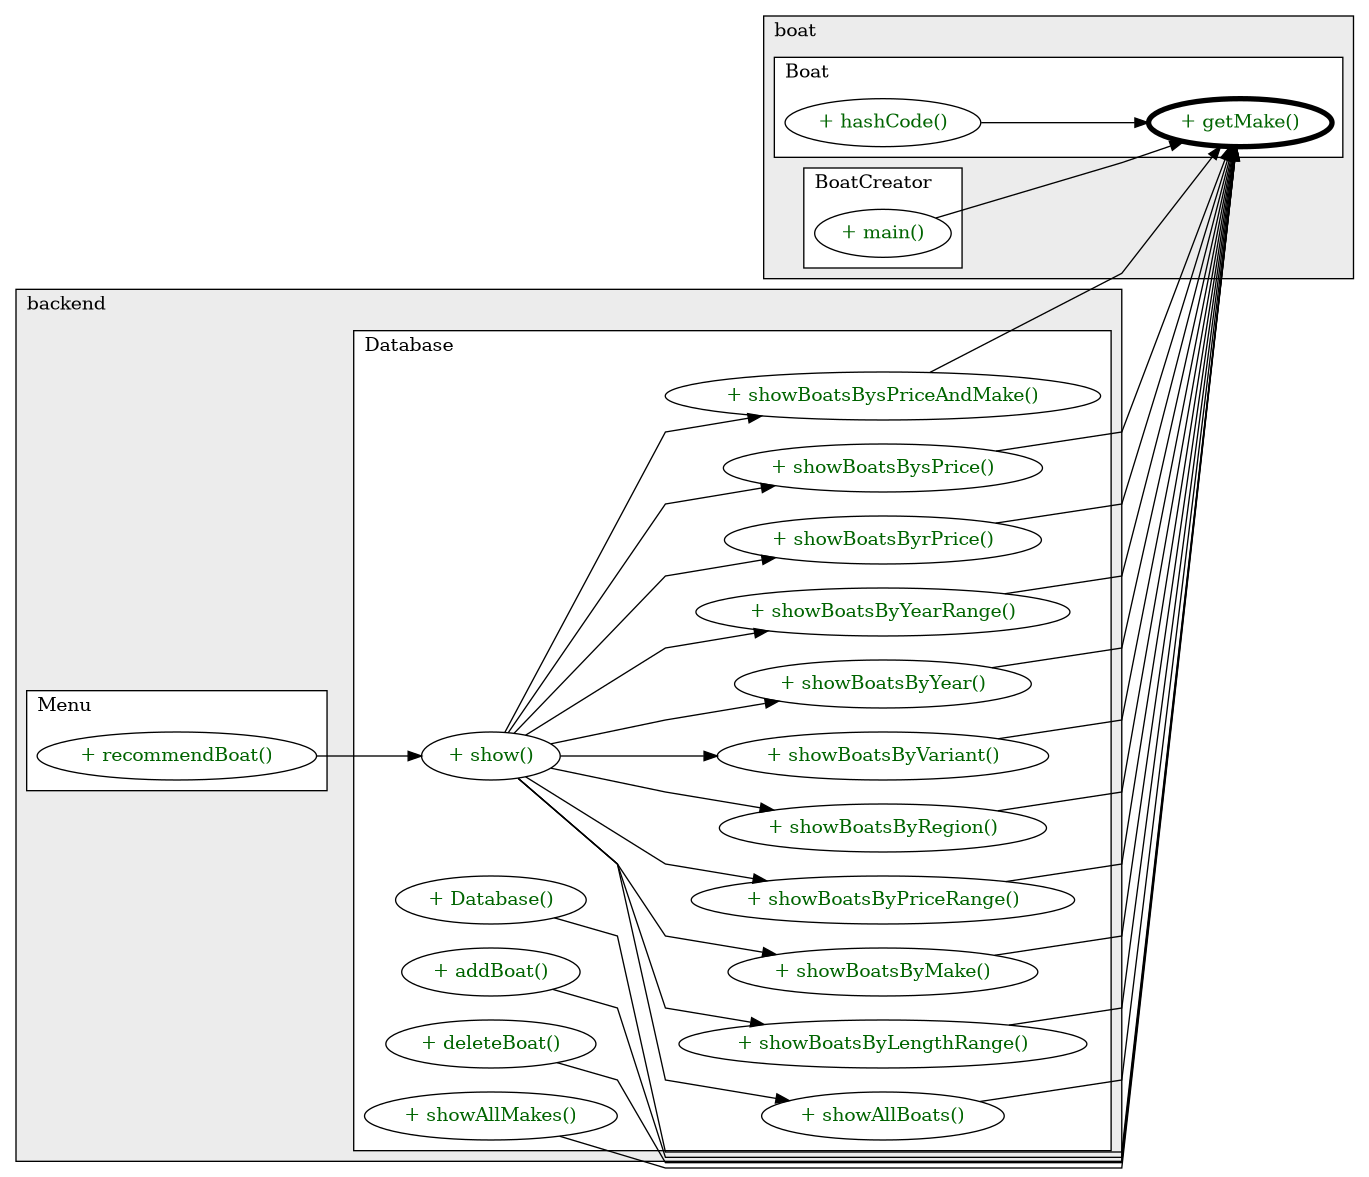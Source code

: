 @startuml

/' diagram meta data start
config=CallConfiguration;
{
  "rootMethod": "boat.Boat#getMake()",
  "projectClassification": {
    "searchMode": "OpenProject", // OpenProject, AllProjects
    "includedProjects": "",
    "pathEndKeywords": "*.impl",
    "isClientPath": "",
    "isClientName": "",
    "isTestPath": "",
    "isTestName": "",
    "isMappingPath": "",
    "isMappingName": "",
    "isDataAccessPath": "",
    "isDataAccessName": "",
    "isDataStructurePath": "",
    "isDataStructureName": "",
    "isInterfaceStructuresPath": "",
    "isInterfaceStructuresName": "",
    "isEntryPointPath": "",
    "isEntryPointName": "",
    "treatFinalFieldsAsMandatory": false
  },
  "graphRestriction": {
    "classPackageExcludeFilter": "",
    "classPackageIncludeFilter": "",
    "classNameExcludeFilter": "",
    "classNameIncludeFilter": "",
    "methodNameExcludeFilter": "",
    "methodNameIncludeFilter": "",
    "removeByInheritance": "", // inheritance/annotation based filtering is done in a second step
    "removeByAnnotation": "",
    "removeByClassPackage": "", // cleanup the graph after inheritance/annotation based filtering is done
    "removeByClassName": "",
    "cutMappings": false,
    "cutEnum": false,
    "cutTests": true,
    "cutClient": true,
    "cutDataAccess": false,
    "cutInterfaceStructures": false,
    "cutDataStructures": false,
    "cutGetterAndSetter": false,
    "cutConstructors": false
  },
  "graphTraversal": {
    "forwardDepth": 3,
    "backwardDepth": 3,
    "classPackageExcludeFilter": "",
    "classPackageIncludeFilter": "",
    "classNameExcludeFilter": "",
    "classNameIncludeFilter": "",
    "methodNameExcludeFilter": "",
    "methodNameIncludeFilter": "",
    "hideMappings": false,
    "hideDataStructures": false,
    "hidePrivateMethods": true,
    "hideInterfaceCalls": true, // indirection: implementation -> interface (is hidden) -> implementation
    "onlyShowApplicationEntryPoints": false, // root node is included
    "useMethodCallsForStructureDiagram": "ForwardOnly" // ForwardOnly, BothDirections, No
  },
  "details": {
    "aggregation": "GroupByClass", // ByClass, GroupByClass, None
    "showMethodParametersTypes": false,
    "showMethodParametersNames": false,
    "showMethodReturnType": false,
    "showPackageLevels": 2,
    "showCallOrder": false,
    "edgeMode": "MethodsOnly", // TypesOnly, MethodsOnly, TypesAndMethods, MethodsAndDirectTypeUsage
    "showDetailedClassStructure": false
  },
  "rootClass": "boat.Boat",
  "extensionCallbackMethod": "" // qualified.class.name#methodName - signature: public static String method(String)
}
diagram meta data end '/



digraph g {
    rankdir="LR"
    splines=polyline
    

'nodes 
subgraph cluster_3029312 { 
   	label=boat
	labeljust=l
	fillcolor="#ececec"
	style=filled
   
   subgraph cluster_1599376050 { 
   	label=Boat
	labeljust=l
	fillcolor=white
	style=filled
   
   Boat3029312XXXgetMake0[
	label="+ getMake()"
	style=filled
	fillcolor=white
	tooltip="Boat

null"
	penwidth=4
	fontcolor=darkgreen
];

Boat3029312XXXhashCode0[
	label="+ hashCode()"
	style=filled
	fillcolor=white
	tooltip="Boat

null"
	fontcolor=darkgreen
];
} 

subgraph cluster_1986416898 { 
   	label=BoatCreator
	labeljust=l
	fillcolor=white
	style=filled
   
   BoatCreator3029312XXXmain1859653459[
	label="+ main()"
	style=filled
	fillcolor=white
	tooltip="BoatCreator

null"
	fontcolor=darkgreen
];
} 
} 

subgraph cluster_347208044 { 
   	label=backend
	labeljust=l
	fillcolor="#ececec"
	style=filled
   
   subgraph cluster_228751435 { 
   	label=Database
	labeljust=l
	fillcolor=white
	style=filled
   
   Database347208044XXXDatabase1221374297[
	label="+ Database()"
	style=filled
	fillcolor=white
	tooltip="Database

null"
	fontcolor=darkgreen
];

Database347208044XXXaddBoat2076000[
	label="+ addBoat()"
	style=filled
	fillcolor=white
	tooltip="Database

null"
	fontcolor=darkgreen
];

Database347208044XXXdeleteBoat2076000[
	label="+ deleteBoat()"
	style=filled
	fillcolor=white
	tooltip="Database

null"
	fontcolor=darkgreen
];

Database347208044XXXshow0[
	label="+ show()"
	style=filled
	fillcolor=white
	tooltip="Database

null"
	fontcolor=darkgreen
];

Database347208044XXXshowAllBoats0[
	label="+ showAllBoats()"
	style=filled
	fillcolor=white
	tooltip="Database

null"
	fontcolor=darkgreen
];

Database347208044XXXshowAllMakes0[
	label="+ showAllMakes()"
	style=filled
	fillcolor=white
	tooltip="Database

null"
	fontcolor=darkgreen
];

Database347208044XXXshowBoatsByLengthRange543312618[
	label="+ showBoatsByLengthRange()"
	style=filled
	fillcolor=white
	tooltip="Database

null"
	fontcolor=darkgreen
];

Database347208044XXXshowBoatsByMake1808118735[
	label="+ showBoatsByMake()"
	style=filled
	fillcolor=white
	tooltip="Database

null"
	fontcolor=darkgreen
];

Database347208044XXXshowBoatsByPriceRange543312618[
	label="+ showBoatsByPriceRange()"
	style=filled
	fillcolor=white
	tooltip="Database

null"
	fontcolor=darkgreen
];

Database347208044XXXshowBoatsByRegion1808118735[
	label="+ showBoatsByRegion()"
	style=filled
	fillcolor=white
	tooltip="Database

null"
	fontcolor=darkgreen
];

Database347208044XXXshowBoatsByVariant1808118735[
	label="+ showBoatsByVariant()"
	style=filled
	fillcolor=white
	tooltip="Database

null"
	fontcolor=darkgreen
];

Database347208044XXXshowBoatsByYear104431[
	label="+ showBoatsByYear()"
	style=filled
	fillcolor=white
	tooltip="Database

null"
	fontcolor=darkgreen
];

Database347208044XXXshowBoatsByYearRange543312618[
	label="+ showBoatsByYearRange()"
	style=filled
	fillcolor=white
	tooltip="Database

null"
	fontcolor=darkgreen
];

Database347208044XXXshowBoatsByrPrice1325958191[
	label="+ showBoatsByrPrice()"
	style=filled
	fillcolor=white
	tooltip="Database

null"
	fontcolor=darkgreen
];

Database347208044XXXshowBoatsBysPrice1325958191[
	label="+ showBoatsBysPrice()"
	style=filled
	fillcolor=white
	tooltip="Database

null"
	fontcolor=darkgreen
];

Database347208044XXXshowBoatsBysPriceAndMake1025473162[
	label="+ showBoatsBysPriceAndMake()"
	style=filled
	fillcolor=white
	tooltip="Database

&#10;  This method is to show the boats by make and find the price that is less than the condition&#10; &#10; "
	fontcolor=darkgreen
];
} 

subgraph cluster_834648217 { 
   	label=Menu
	labeljust=l
	fillcolor=white
	style=filled
   
   Menu347208044XXXrecommendBoat0[
	label="+ recommendBoat()"
	style=filled
	fillcolor=white
	tooltip="Menu

null"
	fontcolor=darkgreen
];
} 
} 

'edges    
Boat3029312XXXhashCode0 -> Boat3029312XXXgetMake0;
BoatCreator3029312XXXmain1859653459 -> Boat3029312XXXgetMake0;
Database347208044XXXDatabase1221374297 -> Boat3029312XXXgetMake0;
Database347208044XXXaddBoat2076000 -> Boat3029312XXXgetMake0;
Database347208044XXXdeleteBoat2076000 -> Boat3029312XXXgetMake0;
Database347208044XXXshow0 -> Database347208044XXXshowAllBoats0;
Database347208044XXXshow0 -> Database347208044XXXshowBoatsByLengthRange543312618;
Database347208044XXXshow0 -> Database347208044XXXshowBoatsByMake1808118735;
Database347208044XXXshow0 -> Database347208044XXXshowBoatsByPriceRange543312618;
Database347208044XXXshow0 -> Database347208044XXXshowBoatsByRegion1808118735;
Database347208044XXXshow0 -> Database347208044XXXshowBoatsByVariant1808118735;
Database347208044XXXshow0 -> Database347208044XXXshowBoatsByYear104431;
Database347208044XXXshow0 -> Database347208044XXXshowBoatsByYearRange543312618;
Database347208044XXXshow0 -> Database347208044XXXshowBoatsByrPrice1325958191;
Database347208044XXXshow0 -> Database347208044XXXshowBoatsBysPrice1325958191;
Database347208044XXXshow0 -> Database347208044XXXshowBoatsBysPriceAndMake1025473162;
Database347208044XXXshowAllBoats0 -> Boat3029312XXXgetMake0;
Database347208044XXXshowAllMakes0 -> Boat3029312XXXgetMake0;
Database347208044XXXshowBoatsByLengthRange543312618 -> Boat3029312XXXgetMake0;
Database347208044XXXshowBoatsByMake1808118735 -> Boat3029312XXXgetMake0;
Database347208044XXXshowBoatsByPriceRange543312618 -> Boat3029312XXXgetMake0;
Database347208044XXXshowBoatsByRegion1808118735 -> Boat3029312XXXgetMake0;
Database347208044XXXshowBoatsByVariant1808118735 -> Boat3029312XXXgetMake0;
Database347208044XXXshowBoatsByYear104431 -> Boat3029312XXXgetMake0;
Database347208044XXXshowBoatsByYearRange543312618 -> Boat3029312XXXgetMake0;
Database347208044XXXshowBoatsByrPrice1325958191 -> Boat3029312XXXgetMake0;
Database347208044XXXshowBoatsBysPrice1325958191 -> Boat3029312XXXgetMake0;
Database347208044XXXshowBoatsBysPriceAndMake1025473162 -> Boat3029312XXXgetMake0;
Menu347208044XXXrecommendBoat0 -> Database347208044XXXshow0;
    
}
@enduml